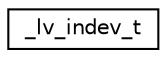 digraph "Graphical Class Hierarchy"
{
 // LATEX_PDF_SIZE
  edge [fontname="Helvetica",fontsize="10",labelfontname="Helvetica",labelfontsize="10"];
  node [fontname="Helvetica",fontsize="10",shape=record];
  rankdir="LR";
  Node0 [label="_lv_indev_t",height=0.2,width=0.4,color="black", fillcolor="white", style="filled",URL="$struct__lv__indev__t.html",tooltip=" "];
}
